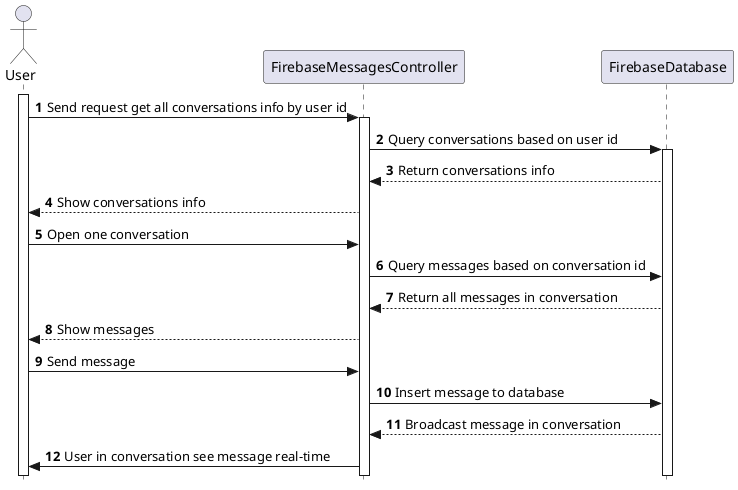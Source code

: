 
@startuml


skinparam style strictuml

' skinparam lifelineStrategy solid

' skinparam ParticipantPadding 20

' skinparam BoxPadding 10

autonumber

actor User as User
participant FirebaseMessagesController as FirebaseMessagesController
participant FirebaseDatabase as FirebaseDatabase

activate User
User -> FirebaseMessagesController: Send request get all conversations info by user id
activate FirebaseMessagesController
FirebaseMessagesController -> FirebaseDatabase: Query conversations based on user id
activate FirebaseDatabase
FirebaseDatabase --> FirebaseMessagesController: Return conversations info
FirebaseMessagesController --> User: Show conversations info
' notes

User -> FirebaseMessagesController: Open one conversation
FirebaseMessagesController -> FirebaseDatabase: Query messages based on conversation id
FirebaseDatabase --> FirebaseMessagesController: Return all messages in conversation
FirebaseMessagesController --> User: Show messages
' notes

User -> FirebaseMessagesController: Send message
'notes
FirebaseMessagesController -> FirebaseDatabase: Insert message to database
FirebaseDatabase --> FirebaseMessagesController: Broadcast message in conversation
FirebaseMessagesController -> User: User in conversation see message real-time

@enduml
